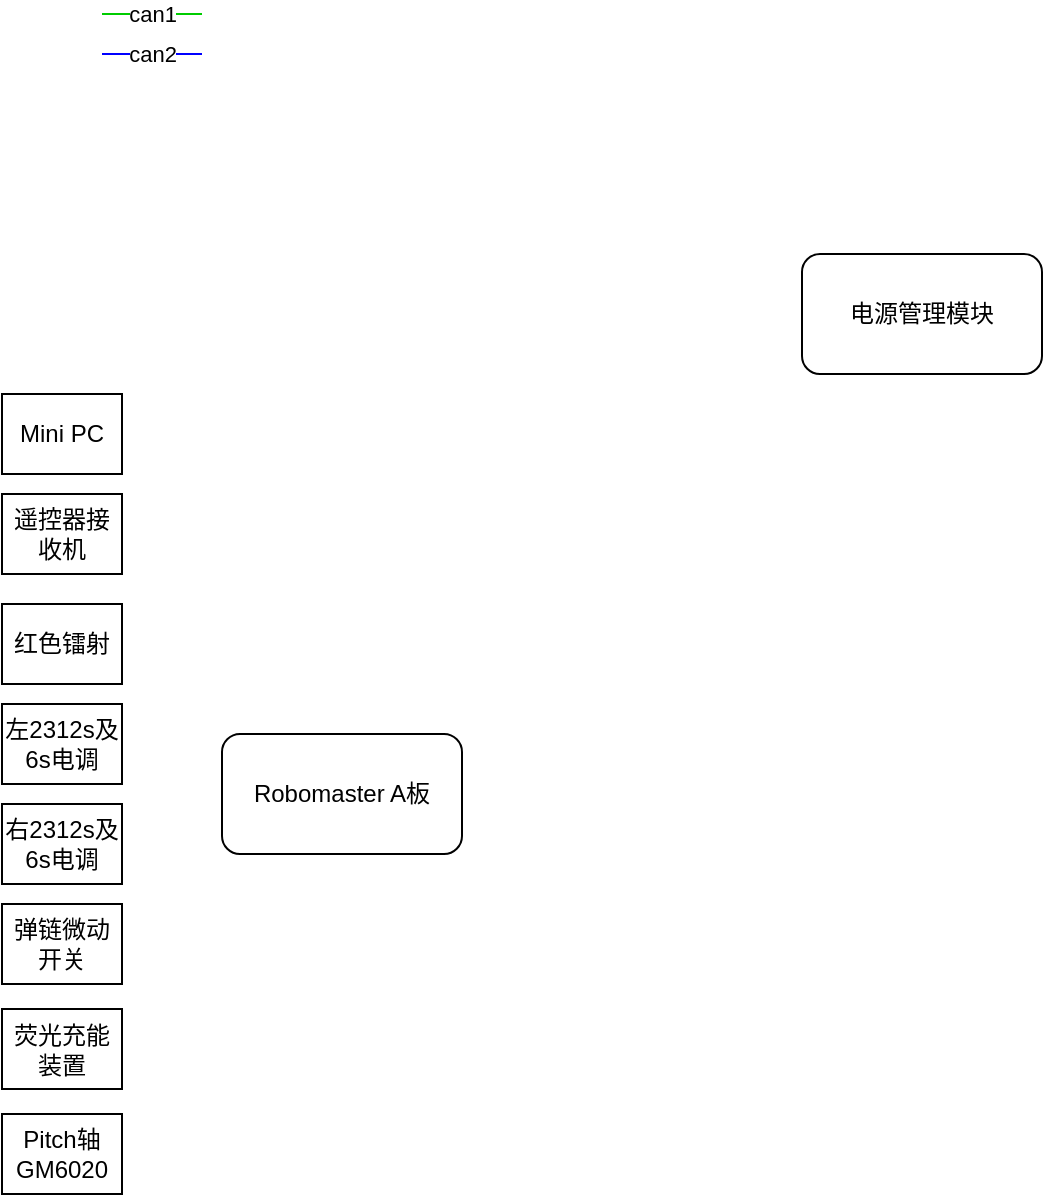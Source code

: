 <mxfile version="14.9.8" type="github">
  <diagram id="gPBAJwZcKuSn6ALT_lkh" name="Page-1">
    <mxGraphModel dx="593" dy="308" grid="1" gridSize="10" guides="1" tooltips="1" connect="1" arrows="1" fold="1" page="1" pageScale="1" pageWidth="827" pageHeight="1169" math="0" shadow="0">
      <root>
        <mxCell id="0" />
        <mxCell id="1" parent="0" />
        <mxCell id="8O0__Qe_Hwb1zvDIcUSA-1" value="Robomaster A板" style="rounded=1;whiteSpace=wrap;html=1;" vertex="1" parent="1">
          <mxGeometry x="120" y="420" width="120" height="60" as="geometry" />
        </mxCell>
        <mxCell id="8O0__Qe_Hwb1zvDIcUSA-8" value="左2312s及6s电调" style="rounded=0;whiteSpace=wrap;html=1;" vertex="1" parent="1">
          <mxGeometry x="10" y="405" width="60" height="40" as="geometry" />
        </mxCell>
        <mxCell id="8O0__Qe_Hwb1zvDIcUSA-9" value="右2312s及6s电调" style="rounded=0;whiteSpace=wrap;html=1;" vertex="1" parent="1">
          <mxGeometry x="10" y="455" width="60" height="40" as="geometry" />
        </mxCell>
        <mxCell id="8O0__Qe_Hwb1zvDIcUSA-19" value="红色镭射" style="rounded=0;whiteSpace=wrap;html=1;" vertex="1" parent="1">
          <mxGeometry x="10" y="355" width="60" height="40" as="geometry" />
        </mxCell>
        <mxCell id="8O0__Qe_Hwb1zvDIcUSA-24" value="遥控器接收机" style="rounded=0;whiteSpace=wrap;html=1;" vertex="1" parent="1">
          <mxGeometry x="10" y="300" width="60" height="40" as="geometry" />
        </mxCell>
        <mxCell id="8O0__Qe_Hwb1zvDIcUSA-33" value="弹链微动开关" style="rounded=0;whiteSpace=wrap;html=1;" vertex="1" parent="1">
          <mxGeometry x="10" y="505" width="60" height="40" as="geometry" />
        </mxCell>
        <mxCell id="8O0__Qe_Hwb1zvDIcUSA-36" value="荧光充能装置" style="rounded=0;whiteSpace=wrap;html=1;" vertex="1" parent="1">
          <mxGeometry x="10" y="557.5" width="60" height="40" as="geometry" />
        </mxCell>
        <mxCell id="8O0__Qe_Hwb1zvDIcUSA-40" value="电源管理模块" style="rounded=1;whiteSpace=wrap;html=1;" vertex="1" parent="1">
          <mxGeometry x="410" y="180" width="120" height="60" as="geometry" />
        </mxCell>
        <mxCell id="8O0__Qe_Hwb1zvDIcUSA-41" value="Pitch轴GM6020" style="rounded=0;whiteSpace=wrap;html=1;" vertex="1" parent="1">
          <mxGeometry x="10" y="610" width="60" height="40" as="geometry" />
        </mxCell>
        <mxCell id="8O0__Qe_Hwb1zvDIcUSA-42" value="Mini PC" style="rounded=0;whiteSpace=wrap;html=1;" vertex="1" parent="1">
          <mxGeometry x="10" y="250" width="60" height="40" as="geometry" />
        </mxCell>
        <mxCell id="8O0__Qe_Hwb1zvDIcUSA-43" value="can1" style="endArrow=none;html=1;strokeColor=#00CC00;" edge="1" parent="1">
          <mxGeometry width="50" height="50" relative="1" as="geometry">
            <mxPoint x="60" y="60" as="sourcePoint" />
            <mxPoint x="110" y="60" as="targetPoint" />
          </mxGeometry>
        </mxCell>
        <mxCell id="8O0__Qe_Hwb1zvDIcUSA-44" value="can2" style="endArrow=none;html=1;strokeColor=#0000FF;" edge="1" parent="1">
          <mxGeometry width="50" height="50" relative="1" as="geometry">
            <mxPoint x="60" y="80" as="sourcePoint" />
            <mxPoint x="110" y="80" as="targetPoint" />
          </mxGeometry>
        </mxCell>
      </root>
    </mxGraphModel>
  </diagram>
</mxfile>
